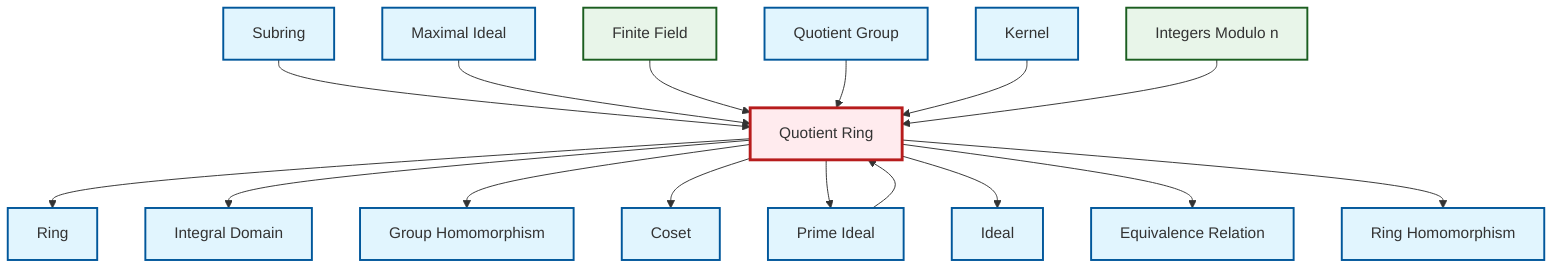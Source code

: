 graph TD
    classDef definition fill:#e1f5fe,stroke:#01579b,stroke-width:2px
    classDef theorem fill:#f3e5f5,stroke:#4a148c,stroke-width:2px
    classDef axiom fill:#fff3e0,stroke:#e65100,stroke-width:2px
    classDef example fill:#e8f5e9,stroke:#1b5e20,stroke-width:2px
    classDef current fill:#ffebee,stroke:#b71c1c,stroke-width:3px
    def-equivalence-relation["Equivalence Relation"]:::definition
    def-subring["Subring"]:::definition
    def-kernel["Kernel"]:::definition
    def-maximal-ideal["Maximal Ideal"]:::definition
    def-ring-homomorphism["Ring Homomorphism"]:::definition
    def-quotient-group["Quotient Group"]:::definition
    ex-quotient-integers-mod-n["Integers Modulo n"]:::example
    def-ring["Ring"]:::definition
    def-homomorphism["Group Homomorphism"]:::definition
    ex-finite-field["Finite Field"]:::example
    def-ideal["Ideal"]:::definition
    def-coset["Coset"]:::definition
    def-integral-domain["Integral Domain"]:::definition
    def-prime-ideal["Prime Ideal"]:::definition
    def-quotient-ring["Quotient Ring"]:::definition
    def-subring --> def-quotient-ring
    def-quotient-ring --> def-ring
    def-quotient-ring --> def-integral-domain
    def-maximal-ideal --> def-quotient-ring
    def-quotient-ring --> def-homomorphism
    ex-finite-field --> def-quotient-ring
    def-quotient-group --> def-quotient-ring
    def-quotient-ring --> def-coset
    def-kernel --> def-quotient-ring
    def-quotient-ring --> def-prime-ideal
    def-prime-ideal --> def-quotient-ring
    ex-quotient-integers-mod-n --> def-quotient-ring
    def-quotient-ring --> def-ideal
    def-quotient-ring --> def-equivalence-relation
    def-quotient-ring --> def-ring-homomorphism
    class def-quotient-ring current